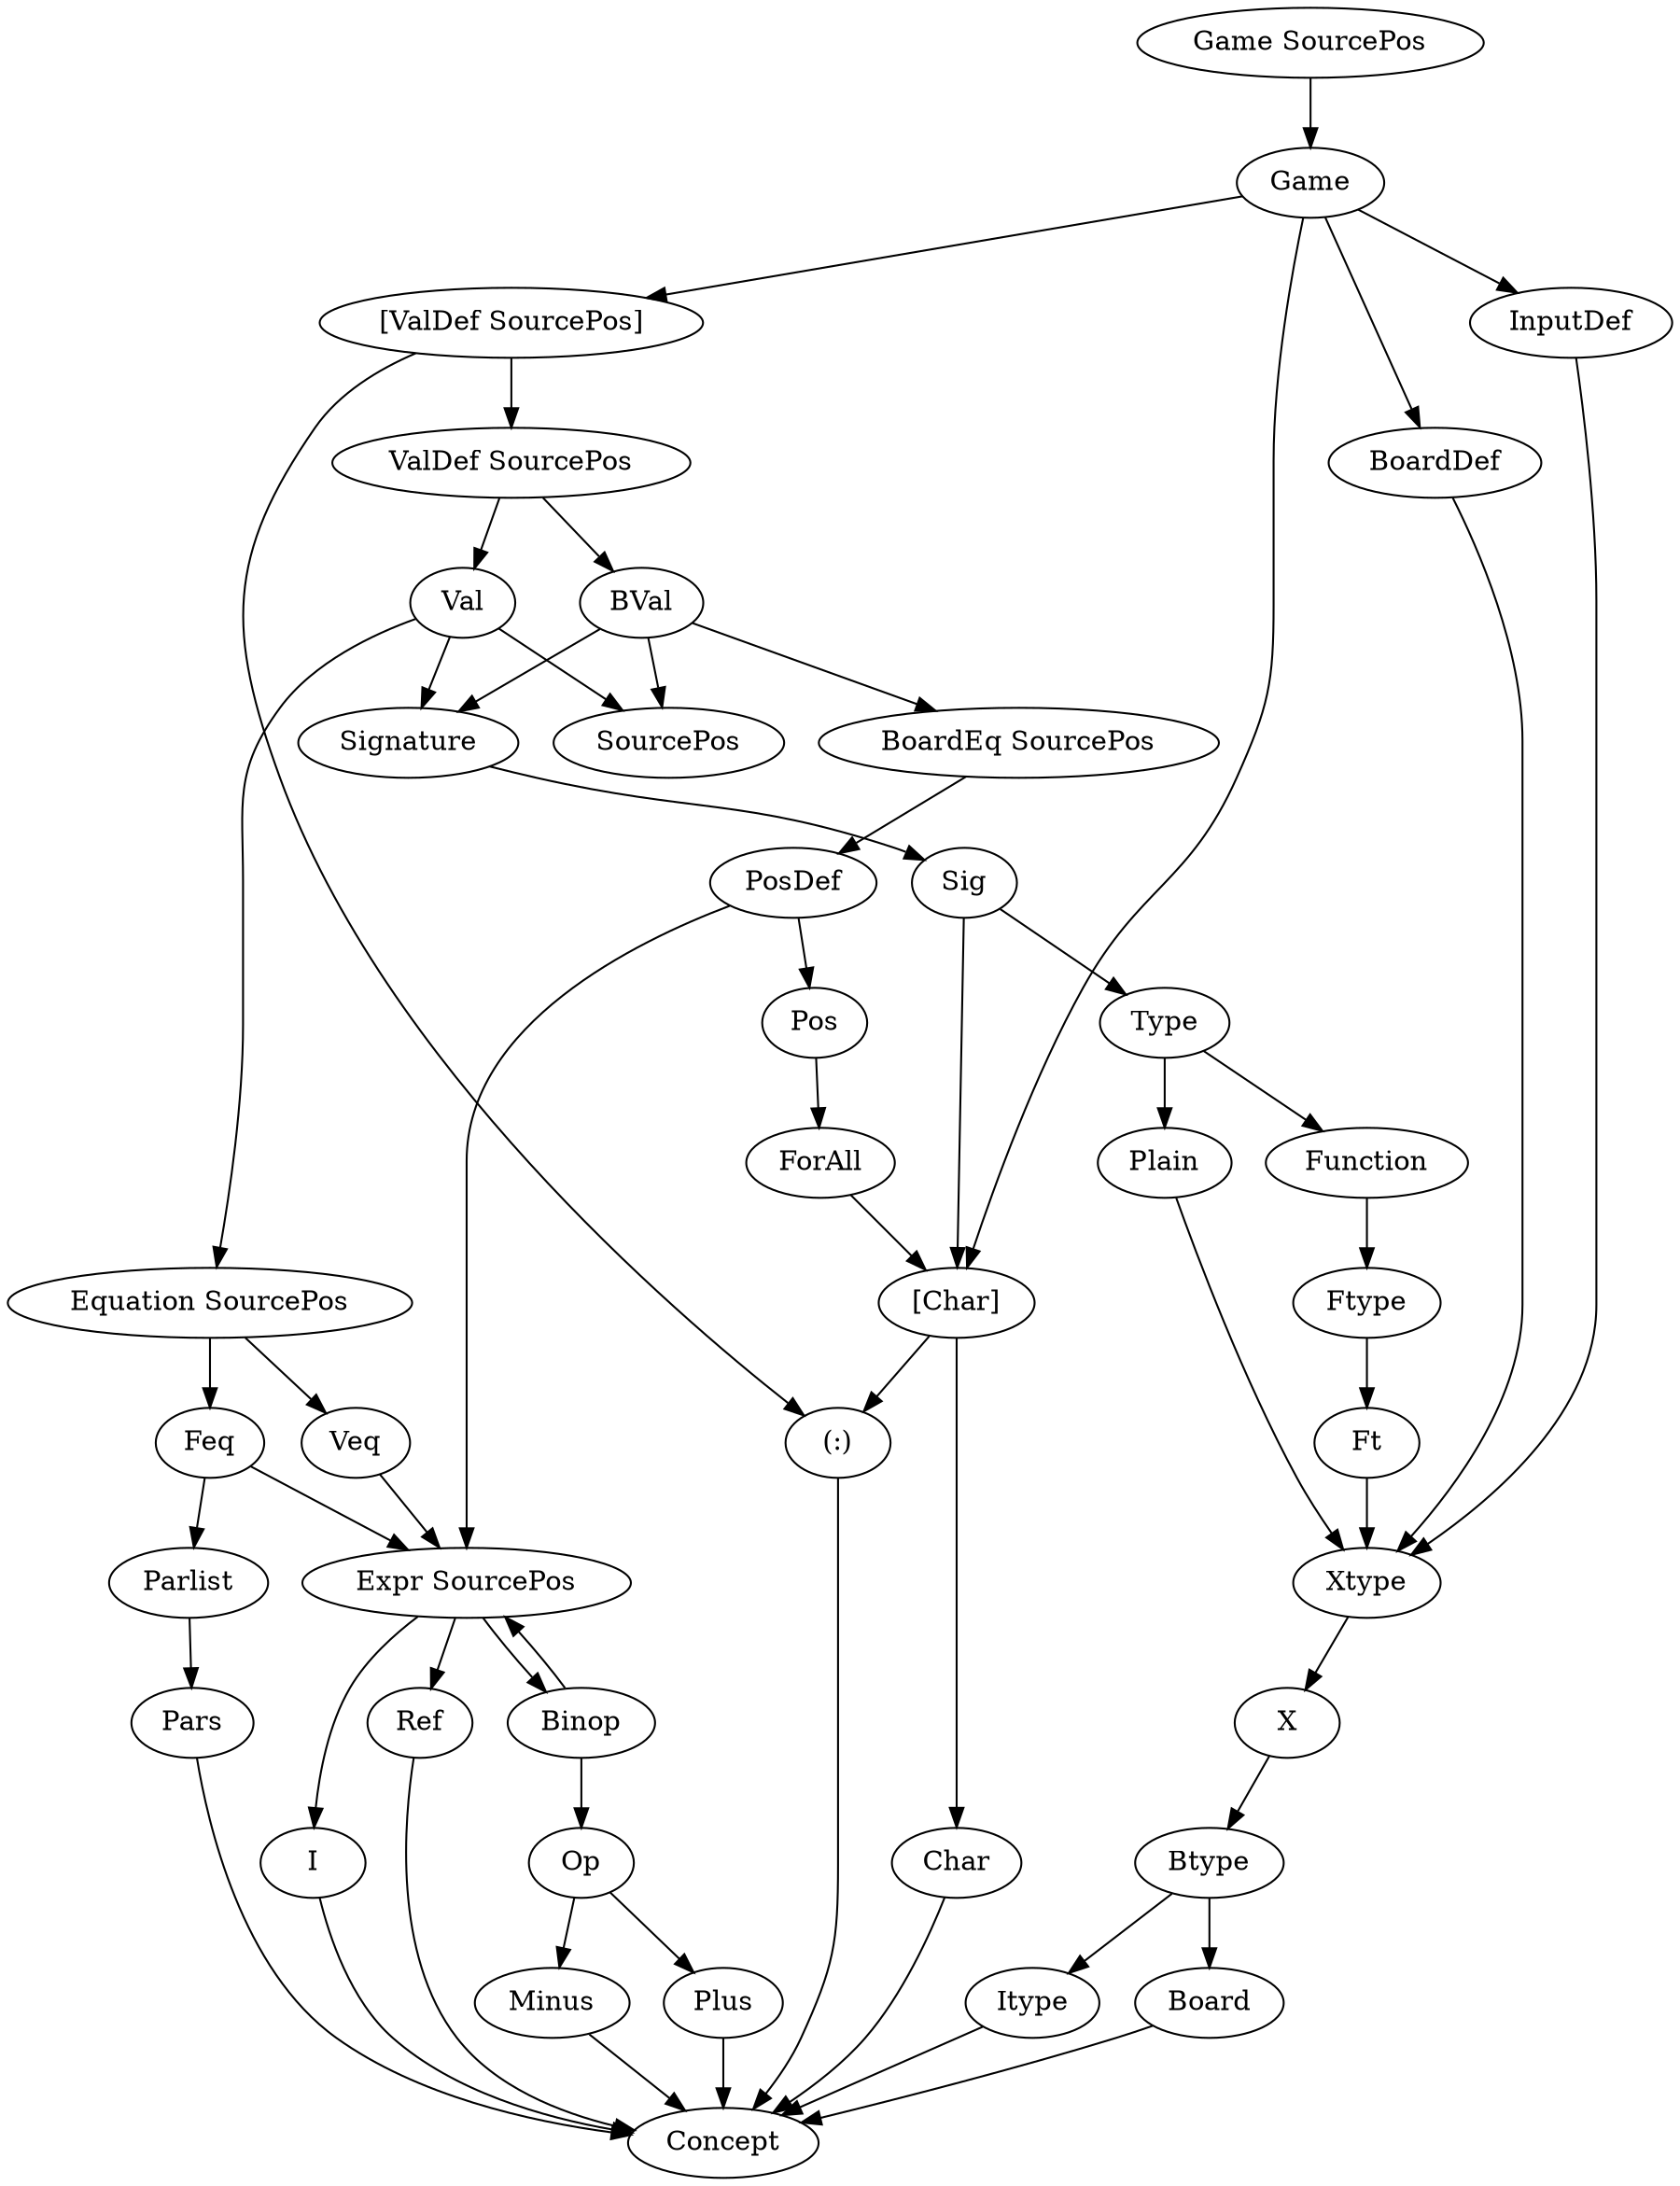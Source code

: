 strict digraph G {
Game_SourcePos	 [label="Game SourcePos"];
Game	 [label="Game"];
List_Char	 [label="[Char]"];
OParenColonCParen	 [label="(:)"];
Char	 [label="Char"];
Concept	 [label="Concept"];
Char	 [label="Char"];
Concept	 [label="Concept"];
Char	 [label="Char"];
Concept	 [label="Concept"];
Char	 [label="Char"];
Concept	 [label="Concept"];
Char	 [label="Char"];
Concept	 [label="Concept"];
Char	 [label="Char"];
Concept	 [label="Concept"];
Char	 [label="Char"];
Concept	 [label="Concept"];
Char	 [label="Char"];
Concept	 [label="Concept"];
BoardDef	 [label="BoardDef"];
BoardDef	 [label="BoardDef"];
Xtype	 [label="Xtype"];
X	 [label="X"];
Btype	 [label="Btype"];
InputDef	 [label="InputDef"];
InputDef	 [label="InputDef"];
Xtype	 [label="Xtype"];
X	 [label="X"];
Btype	 [label="Btype"];
List_ValDef_SourcePos	 [label="[ValDef SourcePos]"];
OParenColonCParen	 [label="(:)"];
ValDef_SourcePos	 [label="ValDef SourcePos"];
Val	 [label="Val"];
Signature	 [label="Signature"];
Sig	 [label="Sig"];
Type	 [label="Type"];
Plain	 [label="Plain"];
Xtype	 [label="Xtype"];
X	 [label="X"];
Btype	 [label="Btype"];
List_Char	 [label="[Char]"];
OParenColonCParen	 [label="(:)"];
Char	 [label="Char"];
Concept	 [label="Concept"];
Char	 [label="Char"];
Concept	 [label="Concept"];
Equation_SourcePos	 [label="Equation SourcePos"];
Veq	 [label="Veq"];
Expr_SourcePos	 [label="Expr SourcePos"];
I	 [label="I"];
ValDef_SourcePos	 [label="ValDef SourcePos"];
BVal	 [label="BVal"];
Signature	 [label="Signature"];
Sig	 [label="Sig"];
Type	 [label="Type"];
Plain	 [label="Plain"];
Xtype	 [label="Xtype"];
X	 [label="X"];
Btype	 [label="Btype"];
List_Char	 [label="[Char]"];
OParenColonCParen	 [label="(:)"];
Char	 [label="Char"];
Concept	 [label="Concept"];
Char	 [label="Char"];
Concept	 [label="Concept"];
BoardEq_SourcePos	 [label="BoardEq SourcePos"];
PosDef	 [label="PosDef"];
Pos	 [label="Pos"];
ForAll	 [label="ForAll"];
Pos	 [label="Pos"];
ForAll	 [label="ForAll"];
Expr_SourcePos	 [label="Expr SourcePos"];
I	 [label="I"];
ValDef_SourcePos	 [label="ValDef SourcePos"];
Val	 [label="Val"];
Signature	 [label="Signature"];
Sig	 [label="Sig"];
Type	 [label="Type"];
Function	 [label="Function"];
Ftype	 [label="Ftype"];
Ft	 [label="Ft"];
Xtype	 [label="Xtype"];
X	 [label="X"];
Btype	 [label="Btype"];
Xtype	 [label="Xtype"];
X	 [label="X"];
Btype	 [label="Btype"];
List_Char	 [label="[Char]"];
OParenColonCParen	 [label="(:)"];
Char	 [label="Char"];
Concept	 [label="Concept"];
Char	 [label="Char"];
Concept	 [label="Concept"];
Equation_SourcePos	 [label="Equation SourcePos"];
Feq	 [label="Feq"];
Parlist	 [label="Parlist"];
Pars	 [label="Pars"];
Expr_SourcePos	 [label="Expr SourcePos"];
Binop	 [label="Binop"];
Op	 [label="Op"];
Expr_SourcePos	 [label="Expr SourcePos"];
Ref	 [label="Ref"];
Expr_SourcePos	 [label="Expr SourcePos"];
Binop	 [label="Binop"];
Op	 [label="Op"];
Expr_SourcePos	 [label="Expr SourcePos"];
I	 [label="I"];
Expr_SourcePos	 [label="Expr SourcePos"];
I	 [label="I"];
Game_SourcePos	->	Game	 [label=""];
Game	->	List_Char	 [label=""];
Game	->	BoardDef	 [label=""];
Game	->	InputDef	 [label=""];
Game	->	List_ValDef_SourcePos	 [label=""];
List_Char	->	OParenColonCParen	 [label=""];
OParenColonCParen	->	Concept	 [label=""];
List_Char	->	Char	 [label=""];
List_Char	->	Char	 [label=""];
List_Char	->	Char	 [label=""];
List_Char	->	Char	 [label=""];
List_Char	->	Char	 [label=""];
List_Char	->	Char	 [label=""];
List_Char	->	Char	 [label=""];
List_Char	->	Char	 [label=""];
Char	->	Concept	 [label=""];
Char	->	Concept	 [label=""];
Char	->	Concept	 [label=""];
Char	->	Concept	 [label=""];
Char	->	Concept	 [label=""];
Char	->	Concept	 [label=""];
Char	->	Concept	 [label=""];
Char	->	Concept	 [label=""];
BoardDef	->	Xtype	 [label=""];
Xtype	->	X	 [label=""];
X	->	Btype	 [label=""];
Btype	->	Itype	 [label=""];
Itype	->	Concept	 [label=""];
InputDef	->	Xtype	 [label=""];
Xtype	->	X	 [label=""];
X	->	Btype	 [label=""];
Btype	->	Itype	 [label=""];
Itype	->	Concept	 [label=""];
List_ValDef_SourcePos	->	OParenColonCParen	 [label=""];
OParenColonCParen	->	Concept	 [label=""];
List_ValDef_SourcePos	->	ValDef_SourcePos	 [label=""];
List_ValDef_SourcePos	->	ValDef_SourcePos	 [label=""];
List_ValDef_SourcePos	->	ValDef_SourcePos	 [label=""];
ValDef_SourcePos	->	Val	 [label=""];
Val	->	Signature	 [label=""];
Val	->	Equation_SourcePos	 [label=""];
Val	->	SourcePos	 [label=""];
Signature	->	Sig	 [label=""];
Sig	->	Type	 [label=""];
Sig	->	List_Char	 [label=""];
Type	->	Plain	 [label=""];
Plain	->	Xtype	 [label=""];
Xtype	->	X	 [label=""];
X	->	Btype	 [label=""];
Btype	->	Itype	 [label=""];
Itype	->	Concept	 [label=""];
Equation_SourcePos	->	Veq	 [label=""];
Veq	->	Expr_SourcePos	 [label=""];
Expr_SourcePos	->	I	 [label=""];
I	->	Concept	 [label=""];
ValDef_SourcePos	->	BVal	 [label=""];
BVal	->	BoardEq_SourcePos	 [label=""];
BVal	->	Signature	 [label=""];
BVal	->	SourcePos	 [label=""];
Signature	->	Sig	 [label=""];
Sig	->	Type	 [label=""];
Sig	->	List_Char	 [label=""];
Type	->	Plain	 [label=""];
Plain	->	Xtype	 [label=""];
Xtype	->	X	 [label=""];
X	->	Btype	 [label=""];
Btype	->	Board	 [label=""];
Board	->	Concept	 [label=""];
BoardEq_SourcePos	->	PosDef	 [label=""];
PosDef	->	Pos	 [label=""];
PosDef	->	Pos	 [label=""];
PosDef	->	Expr_SourcePos	 [label=""];
Pos	->	ForAll	 [label=""];
ForAll	->	List_Char	 [label=""];
Pos	->	ForAll	 [label=""];
ForAll	->	List_Char	 [label=""];
Expr_SourcePos	->	I	 [label=""];
I	->	Concept	 [label=""];
ValDef_SourcePos	->	Val	 [label=""];
Val	->	Signature	 [label=""];
Val	->	Equation_SourcePos	 [label=""];
Val	->	SourcePos	 [label=""];
Signature	->	Sig	 [label=""];
Sig	->	Type	 [label=""];
Sig	->	List_Char	 [label=""];
Type	->	Function	 [label=""];
Function	->	Ftype	 [label=""];
Ftype	->	Ft	 [label=""];
Ft	->	Xtype	 [label=""];
Ft	->	Xtype	 [label=""];
Xtype	->	X	 [label=""];
X	->	Btype	 [label=""];
Btype	->	Itype	 [label=""];
Itype	->	Concept	 [label=""];
Xtype	->	X	 [label=""];
X	->	Btype	 [label=""];
Btype	->	Itype	 [label=""];
Itype	->	Concept	 [label=""];
Equation_SourcePos	->	Feq	 [label=""];
Feq	->	Parlist	 [label=""];
Feq	->	Expr_SourcePos	 [label=""];
Parlist	->	Pars	 [label=""];
Pars	->	Concept	 [label=""];
Expr_SourcePos	->	Binop	 [label=""];
Binop	->	Op	 [label=""];
Binop	->	Expr_SourcePos	 [label=""];
Binop	->	Expr_SourcePos	 [label=""];
Op	->	Plus	 [label=""];
Plus	->	Concept	 [label=""];
Expr_SourcePos	->	Ref	 [label=""];
Ref	->	Concept	 [label=""];
Expr_SourcePos	->	Binop	 [label=""];
Binop	->	Op	 [label=""];
Binop	->	Expr_SourcePos	 [label=""];
Binop	->	Expr_SourcePos	 [label=""];
Op	->	Minus	 [label=""];
Minus	->	Concept	 [label=""];
Expr_SourcePos	->	I	 [label=""];
I	->	Concept	 [label=""];
Expr_SourcePos	->	I	 [label=""];
I	->	Concept	 [label=""];

}